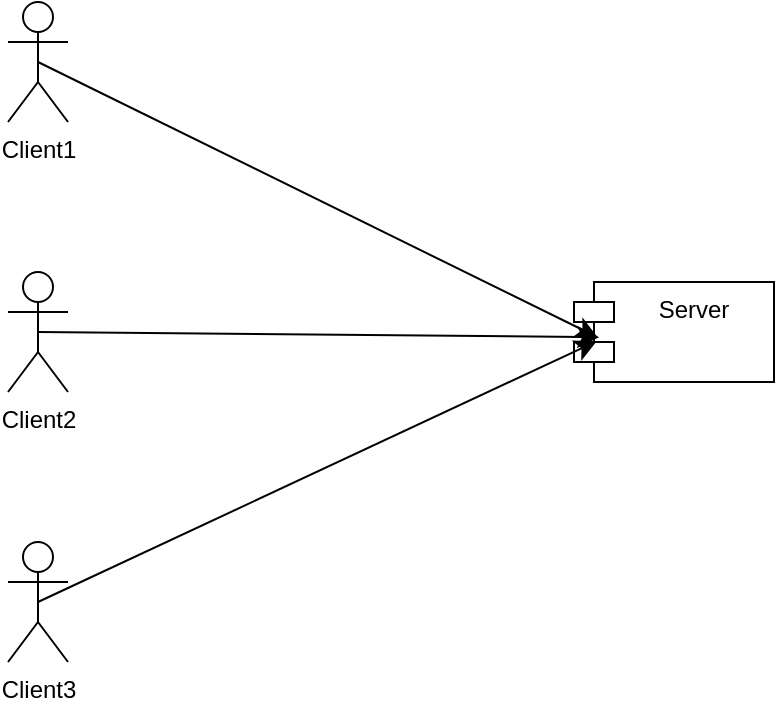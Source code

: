 <mxfile version="26.2.13">
  <diagram name="第 1 页" id="rrUaAYNira7astZ06eAm">
    <mxGraphModel dx="1115" dy="554" grid="0" gridSize="10" guides="1" tooltips="1" connect="1" arrows="1" fold="1" page="0" pageScale="1" pageWidth="827" pageHeight="1169" math="0" shadow="0">
      <root>
        <mxCell id="0" />
        <mxCell id="1" parent="0" />
        <mxCell id="u-8G4tedTfQ9sYuRbUld-1" value="Client1" style="shape=umlActor;verticalLabelPosition=bottom;verticalAlign=top;html=1;outlineConnect=0;" vertex="1" parent="1">
          <mxGeometry y="27" width="30" height="60" as="geometry" />
        </mxCell>
        <mxCell id="u-8G4tedTfQ9sYuRbUld-2" value="Client2" style="shape=umlActor;verticalLabelPosition=bottom;verticalAlign=top;html=1;outlineConnect=0;" vertex="1" parent="1">
          <mxGeometry y="162" width="30" height="60" as="geometry" />
        </mxCell>
        <mxCell id="u-8G4tedTfQ9sYuRbUld-3" value="Client3" style="shape=umlActor;verticalLabelPosition=bottom;verticalAlign=top;html=1;outlineConnect=0;" vertex="1" parent="1">
          <mxGeometry y="297" width="30" height="60" as="geometry" />
        </mxCell>
        <mxCell id="u-8G4tedTfQ9sYuRbUld-4" value="Server" style="shape=module;align=left;spacingLeft=20;align=center;verticalAlign=top;whiteSpace=wrap;html=1;" vertex="1" parent="1">
          <mxGeometry x="283" y="167" width="100" height="50" as="geometry" />
        </mxCell>
        <mxCell id="u-8G4tedTfQ9sYuRbUld-5" style="edgeStyle=none;curved=1;rounded=0;orthogonalLoop=1;jettySize=auto;html=1;exitX=0.5;exitY=0.5;exitDx=0;exitDy=0;exitPerimeter=0;entryX=0.118;entryY=0.552;entryDx=0;entryDy=0;entryPerimeter=0;fontSize=12;startSize=8;endSize=8;" edge="1" parent="1" source="u-8G4tedTfQ9sYuRbUld-1" target="u-8G4tedTfQ9sYuRbUld-4">
          <mxGeometry relative="1" as="geometry" />
        </mxCell>
        <mxCell id="u-8G4tedTfQ9sYuRbUld-6" style="edgeStyle=none;curved=1;rounded=0;orthogonalLoop=1;jettySize=auto;html=1;exitX=0.5;exitY=0.5;exitDx=0;exitDy=0;exitPerimeter=0;entryX=0.126;entryY=0.552;entryDx=0;entryDy=0;entryPerimeter=0;fontSize=12;startSize=8;endSize=8;" edge="1" parent="1" source="u-8G4tedTfQ9sYuRbUld-2" target="u-8G4tedTfQ9sYuRbUld-4">
          <mxGeometry relative="1" as="geometry" />
        </mxCell>
        <mxCell id="u-8G4tedTfQ9sYuRbUld-8" style="edgeStyle=none;curved=1;rounded=0;orthogonalLoop=1;jettySize=auto;html=1;exitX=0.5;exitY=0.5;exitDx=0;exitDy=0;exitPerimeter=0;entryX=0.114;entryY=0.592;entryDx=0;entryDy=0;entryPerimeter=0;fontSize=12;startSize=8;endSize=8;" edge="1" parent="1" source="u-8G4tedTfQ9sYuRbUld-3" target="u-8G4tedTfQ9sYuRbUld-4">
          <mxGeometry relative="1" as="geometry" />
        </mxCell>
      </root>
    </mxGraphModel>
  </diagram>
</mxfile>
